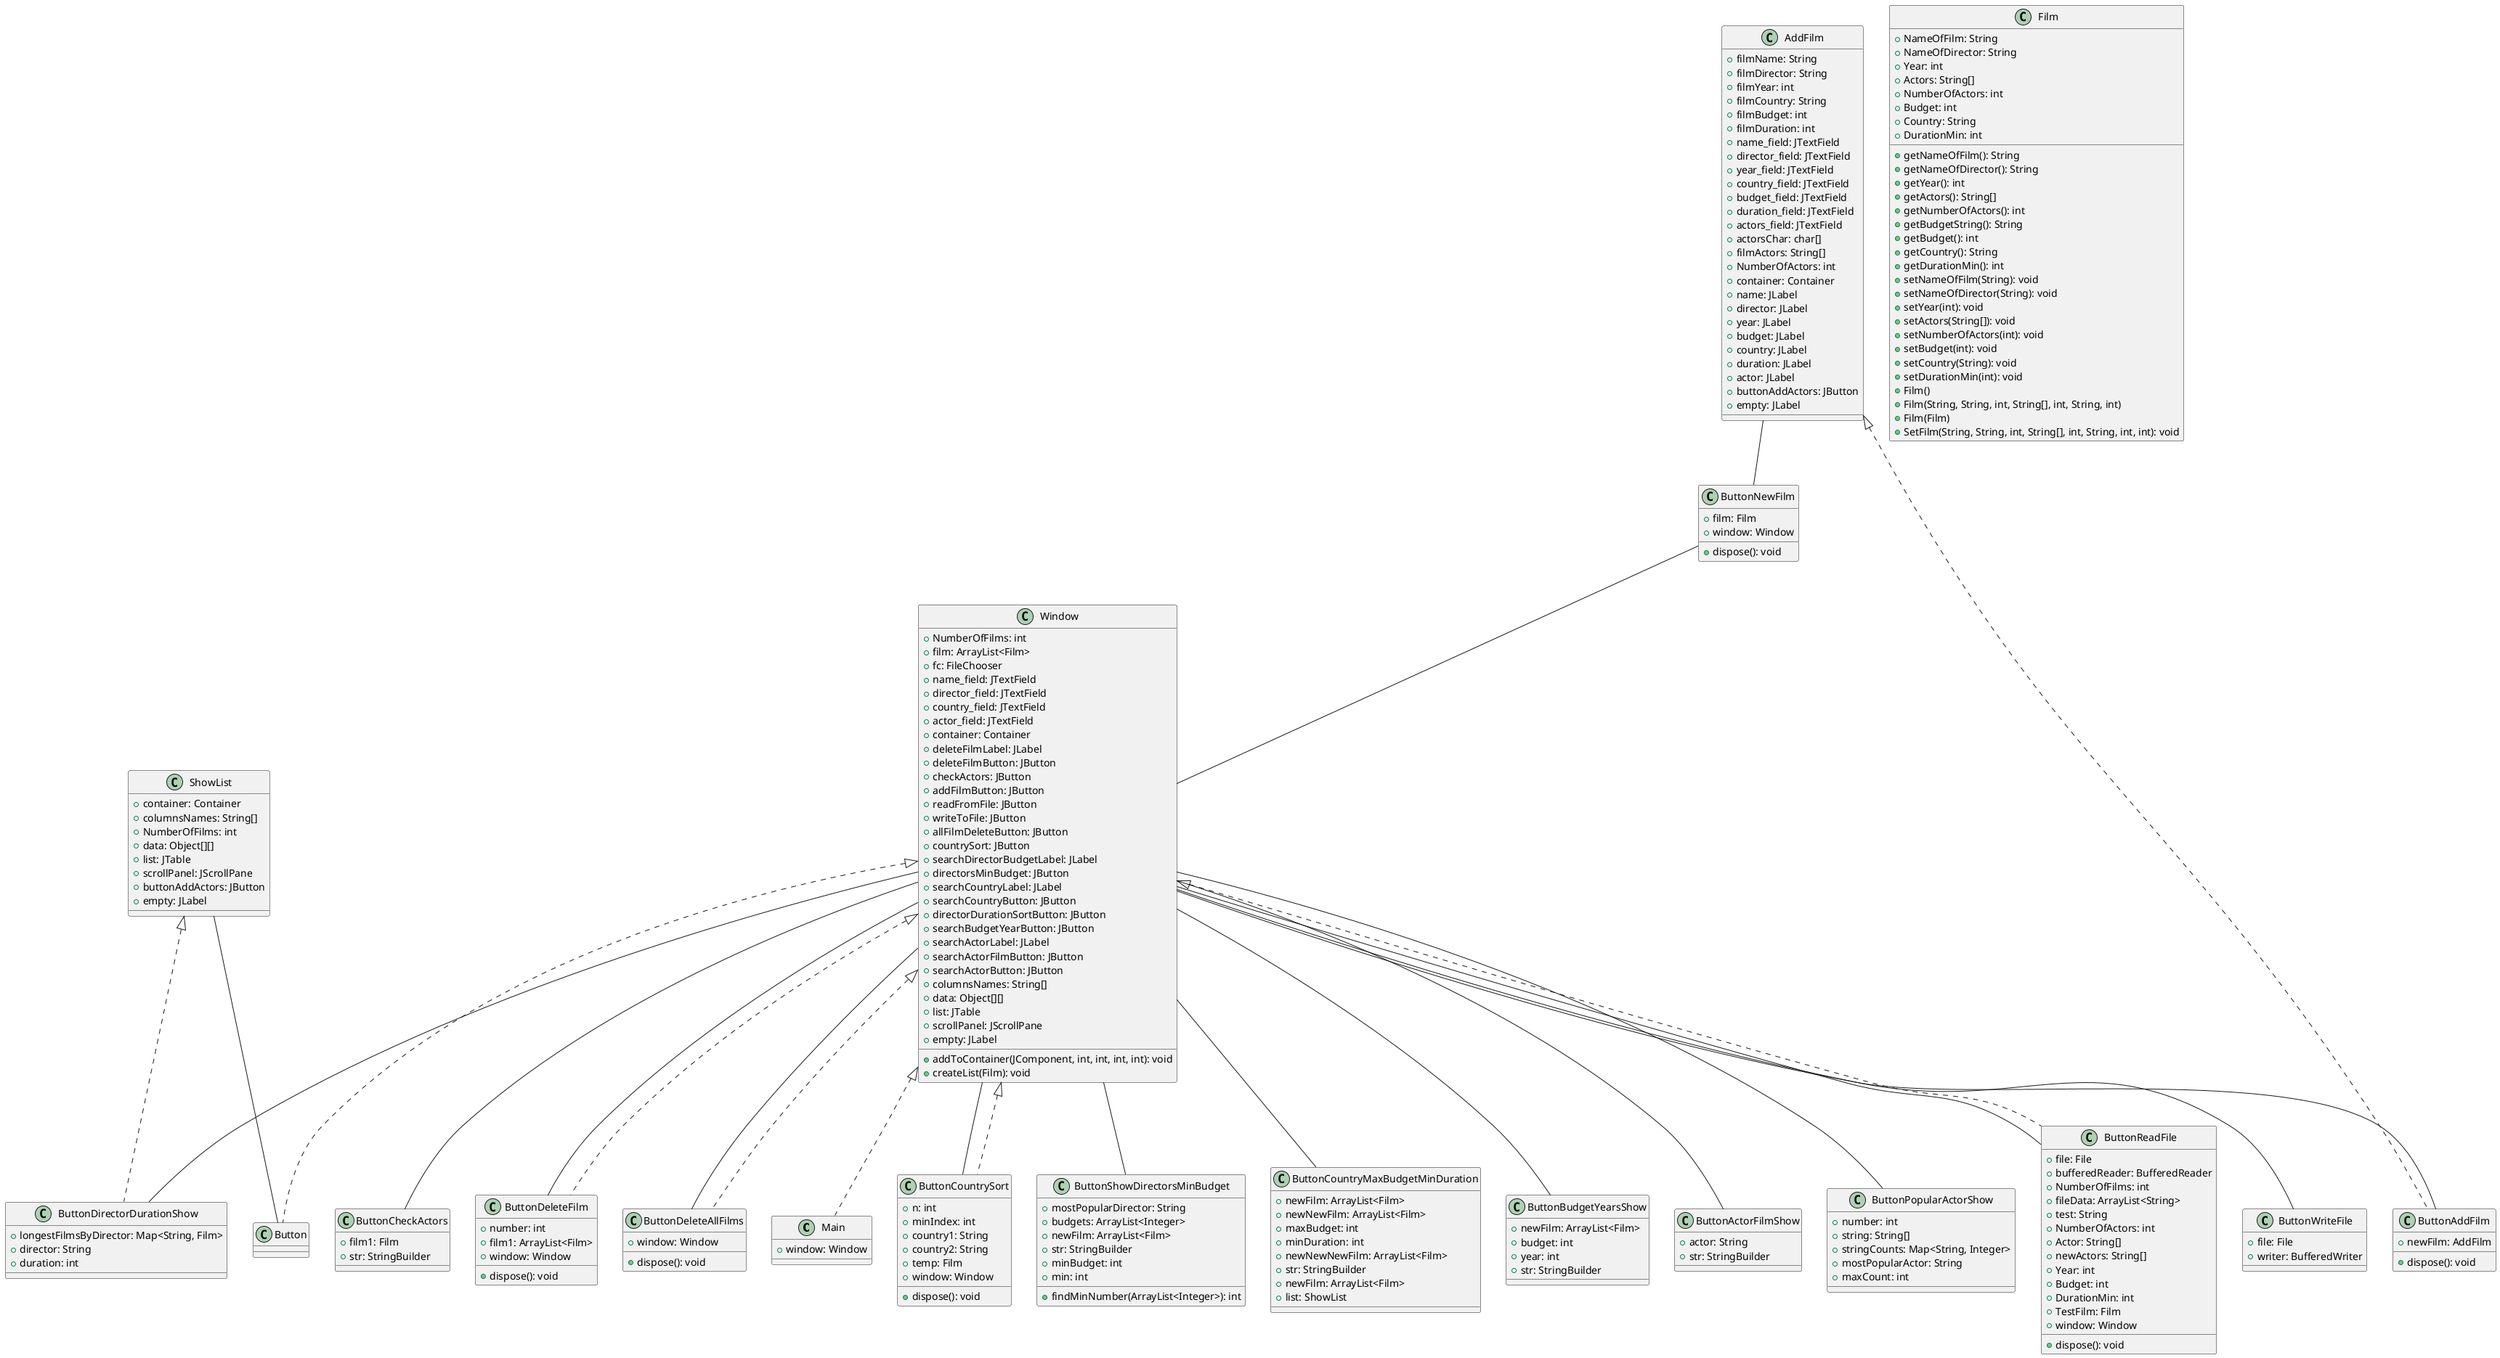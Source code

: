 @startuml
class Main {
    +window: Window
}

class Film{
    +NameOfFilm: String
    +NameOfDirector: String
    +Year: int
    +Actors: String[]
    +NumberOfActors: int
    +Budget: int
    +Country: String
    +DurationMin: int
    +getNameOfFilm(): String
    +getNameOfDirector(): String
    +getYear(): int
    +getActors(): String[]
    +getNumberOfActors(): int
    +getBudgetString(): String
    +getBudget(): int
    +getCountry(): String
    +getDurationMin(): int
    +setNameOfFilm(String): void
    +setNameOfDirector(String): void
    +setYear(int): void
    +setActors(String[]): void
    +setNumberOfActors(int): void
    +setBudget(int): void
    +setCountry(String): void
    +setDurationMin(int): void
    +Film()
    +Film(String, String, int, String[], int, String, int)
    +Film(Film)
    +SetFilm(String, String, int, String[], int, String, int, int): void
}

class Window {
    +NumberOfFilms: int
    +film: ArrayList<Film>
    +fc: FileChooser
    +name_field: JTextField
    +director_field: JTextField
    +country_field: JTextField
    +actor_field: JTextField
    +container: Container
    +deleteFilmLabel: JLabel
    +deleteFilmButton: JButton
    +checkActors: JButton
    +addFilmButton: JButton
    +readFromFile: JButton
    +writeToFile: JButton
    +allFilmDeleteButton: JButton
    +countrySort: JButton
    +searchDirectorBudgetLabel: JLabel
    +directorsMinBudget: JButton
    +searchCountryLabel: JLabel
    +searchCountryButton: JButton
    +directorDurationSortButton: JButton
    +searchBudgetYearButton: JButton
    +searchActorLabel: JLabel
    +searchActorFilmButton: JButton
    +searchActorButton: JButton
    +columnsNames: String[]
    +data: Object[][]
    +list: JTable
    +scrollPanel: JScrollPane
    +empty: JLabel
    +addToContainer(JComponent, int, int, int, int): void
    +createList(Film): void
}

class ButtonCountrySort{
    +n: int
    +minIndex: int
    +country1: String
    +country2: String
    +temp: Film
    +dispose(): void
    +window: Window
}

class ButtonShowDirectorsMinBudget{
    +mostPopularDirector: String
    +budgets: ArrayList<Integer>
    +newFilm: ArrayList<Film>
    +str: StringBuilder
    +minBudget: int
    +min: int
    +findMinNumber(ArrayList<Integer>): int
}

class ButtonCountryMaxBudgetMinDuration{
    +newFilm: ArrayList<Film>
    +newNewFilm: ArrayList<Film>
    +maxBudget: int
    +minDuration: int
    +newNewNewFilm: ArrayList<Film>
    +str: StringBuilder
    +newFilm: ArrayList<Film>
    +list: ShowList
}

class ShowList{
    +container: Container
    +columnsNames: String[]
    +NumberOfFilms: int
    +data: Object[][]
    +list: JTable
    +scrollPanel: JScrollPane
    +buttonAddActors: JButton
    +empty: JLabel
}

class Button{}

class ButtonDirectorDurationShow{
    +longestFilmsByDirector: Map<String, Film>
    +director: String
    +duration: int
}

class ButtonBudgetYearsShow{
    +newFilm: ArrayList<Film>
    +budget: int
    +year: int
    +str: StringBuilder
}

class ButtonActorFilmShow{
    +actor: String
    +str: StringBuilder
}

class ButtonPopularActorShow{
    +number: int
    +string: String[]
    +stringCounts: Map<String, Integer>
    +mostPopularActor: String
    +maxCount: int
}

class ButtonReadFile{
    +file: File
    +bufferedReader: BufferedReader
    +NumberOfFilms: int
    +fileData: ArrayList<String>
    +test: String
    +NumberOfActors: int
    +Actor: String[]
    +newActors: String[]
    +Year: int
    +Budget: int
    +DurationMin: int
    +TestFilm: Film
    +dispose(): void
    +window: Window
}

class ButtonWriteFile{
    +file: File
    +writer: BufferedWriter
}

class ButtonCheckActors{
    +film1: Film
    +str: StringBuilder
}

class ButtonAddFilm{
    +newFilm: AddFilm
    +dispose(): void
}

class AddFilm{
    +filmName: String
    +filmDirector: String
    +filmYear: int
    +filmCountry: String
    +filmBudget: int
    +filmDuration: int
    +name_field: JTextField
    +director_field: JTextField
    +year_field: JTextField
    +country_field: JTextField
    +budget_field: JTextField
    +duration_field: JTextField
    +actors_field: JTextField
    +actorsChar: char[]
    +filmActors: String[]
    +NumberOfActors: int
    +container: Container
    +name: JLabel
    +director: JLabel
    +year: JLabel
    +budget: JLabel
    +country: JLabel
    +duration: JLabel
    +actor: JLabel
    +buttonAddActors: JButton
    +empty: JLabel
}

class ButtonNewFilm{
    +film: Film
    +dispose(): void
    +window: Window
}

class ButtonDeleteFilm{
    +number: int
    +film1: ArrayList<Film>
    +dispose(): void
    +window: Window
}

class ButtonDeleteAllFilms{
    +dispose(): void
    +window: Window
}



Main .up.|> Window
Window -- ButtonCountrySort
ButtonCountrySort .up.|> Window
Window -- ButtonShowDirectorsMinBudget
Window -- ButtonCountryMaxBudgetMinDuration
Window -- ButtonDirectorDurationShow
ButtonDirectorDurationShow .up.|> ShowList
ShowList -- Button
Button .up.|> Window
Window -- ButtonBudgetYearsShow
Window -- ButtonActorFilmShow
Window -- ButtonPopularActorShow
Window -- ButtonReadFile
ButtonReadFile .up.|> Window
Window -- ButtonWriteFile
Window -- ButtonCheckActors
Window -- ButtonAddFilm
ButtonAddFilm .up.|> AddFilm
AddFilm -- ButtonNewFilm
ButtonNewFilm -- Window
Window -- ButtonDeleteFilm
ButtonDeleteFilm .up.|> Window
Window -- ButtonDeleteAllFilms
ButtonDeleteAllFilms .up.|> Window
@enduml
